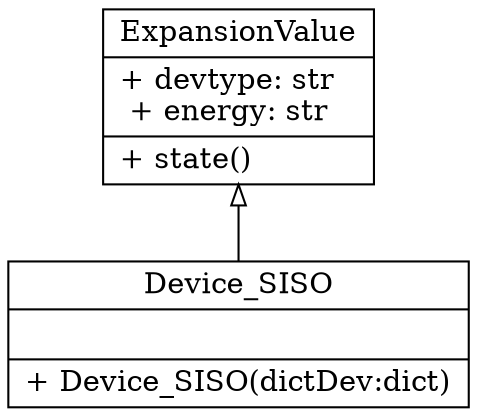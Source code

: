 digraph "classes" {
rankdir=BT
charset="utf-8"
"components.device_siso.Device_SISO" [color="black", fontcoor="black", 
              label="{Device_SISO|
               \l|
               + Device_SISO(dictDev:dict)\l
               }",
               shape="record", style="solid"];

"components.expansionvalve.ExpansionValve" [color="black", fontcoor="black", 
              label="{ExpansionValue|
               + devtype: str\l
               + energy: str\l|
               + state()\l}",
               shape="record", style="solid"];

"components.device_siso.Device_SISO"->"components.expansionvalve.ExpansionValve"[
            arrowhead="empty", arrowtail="none",
            style="solid"];
}
